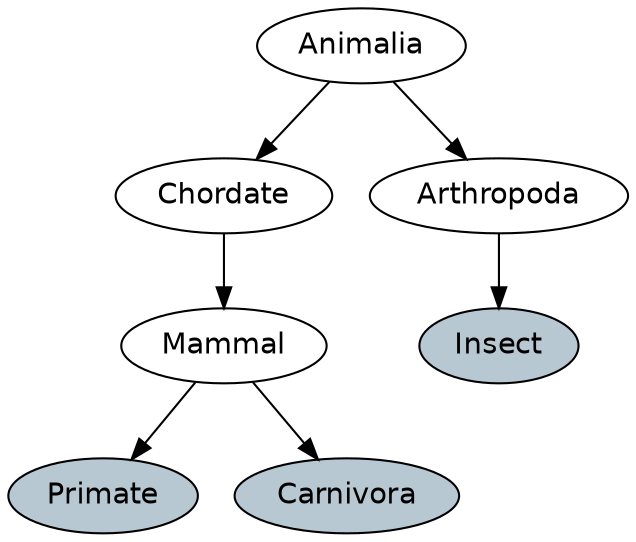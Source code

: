 digraph AnimalTreeLeafsColored {
  graph [fontname = "helvetica"];
  node [fontname = "helvetica"];
  edge [fontname = "helvetica"];
  
  "Insect" [fillcolor="#b8c8d2", style=filled];
  "Primate" [fillcolor="#b8c8d2", style=filled];
  "Carnivora" [fillcolor="#b8c8d2", style=filled];
  
  Animalia -> Chordate;
  Chordate -> Mammal;
  Mammal -> Primate;
  Mammal -> Carnivora;
  Animalia -> Arthropoda;
  Arthropoda -> Insect;
}